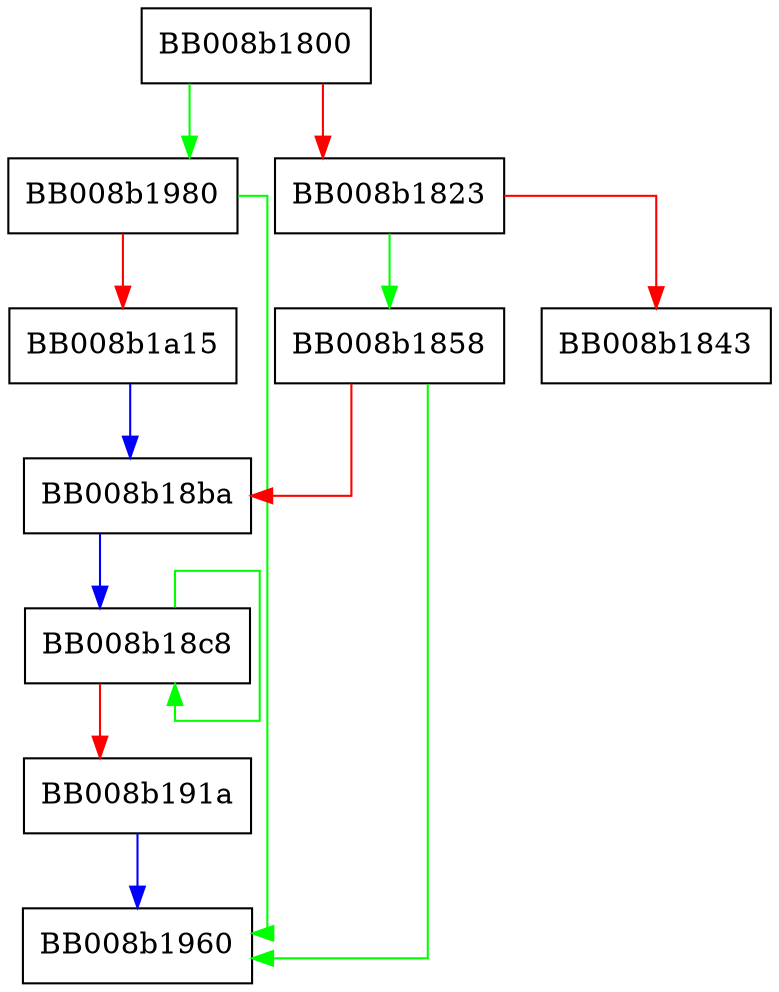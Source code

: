 digraph __strchr_sse2 {
  node [shape="box"];
  graph [splines=ortho];
  BB008b1800 -> BB008b1980 [color="green"];
  BB008b1800 -> BB008b1823 [color="red"];
  BB008b1823 -> BB008b1858 [color="green"];
  BB008b1823 -> BB008b1843 [color="red"];
  BB008b1858 -> BB008b1960 [color="green"];
  BB008b1858 -> BB008b18ba [color="red"];
  BB008b18ba -> BB008b18c8 [color="blue"];
  BB008b18c8 -> BB008b18c8 [color="green"];
  BB008b18c8 -> BB008b191a [color="red"];
  BB008b191a -> BB008b1960 [color="blue"];
  BB008b1980 -> BB008b1960 [color="green"];
  BB008b1980 -> BB008b1a15 [color="red"];
  BB008b1a15 -> BB008b18ba [color="blue"];
}